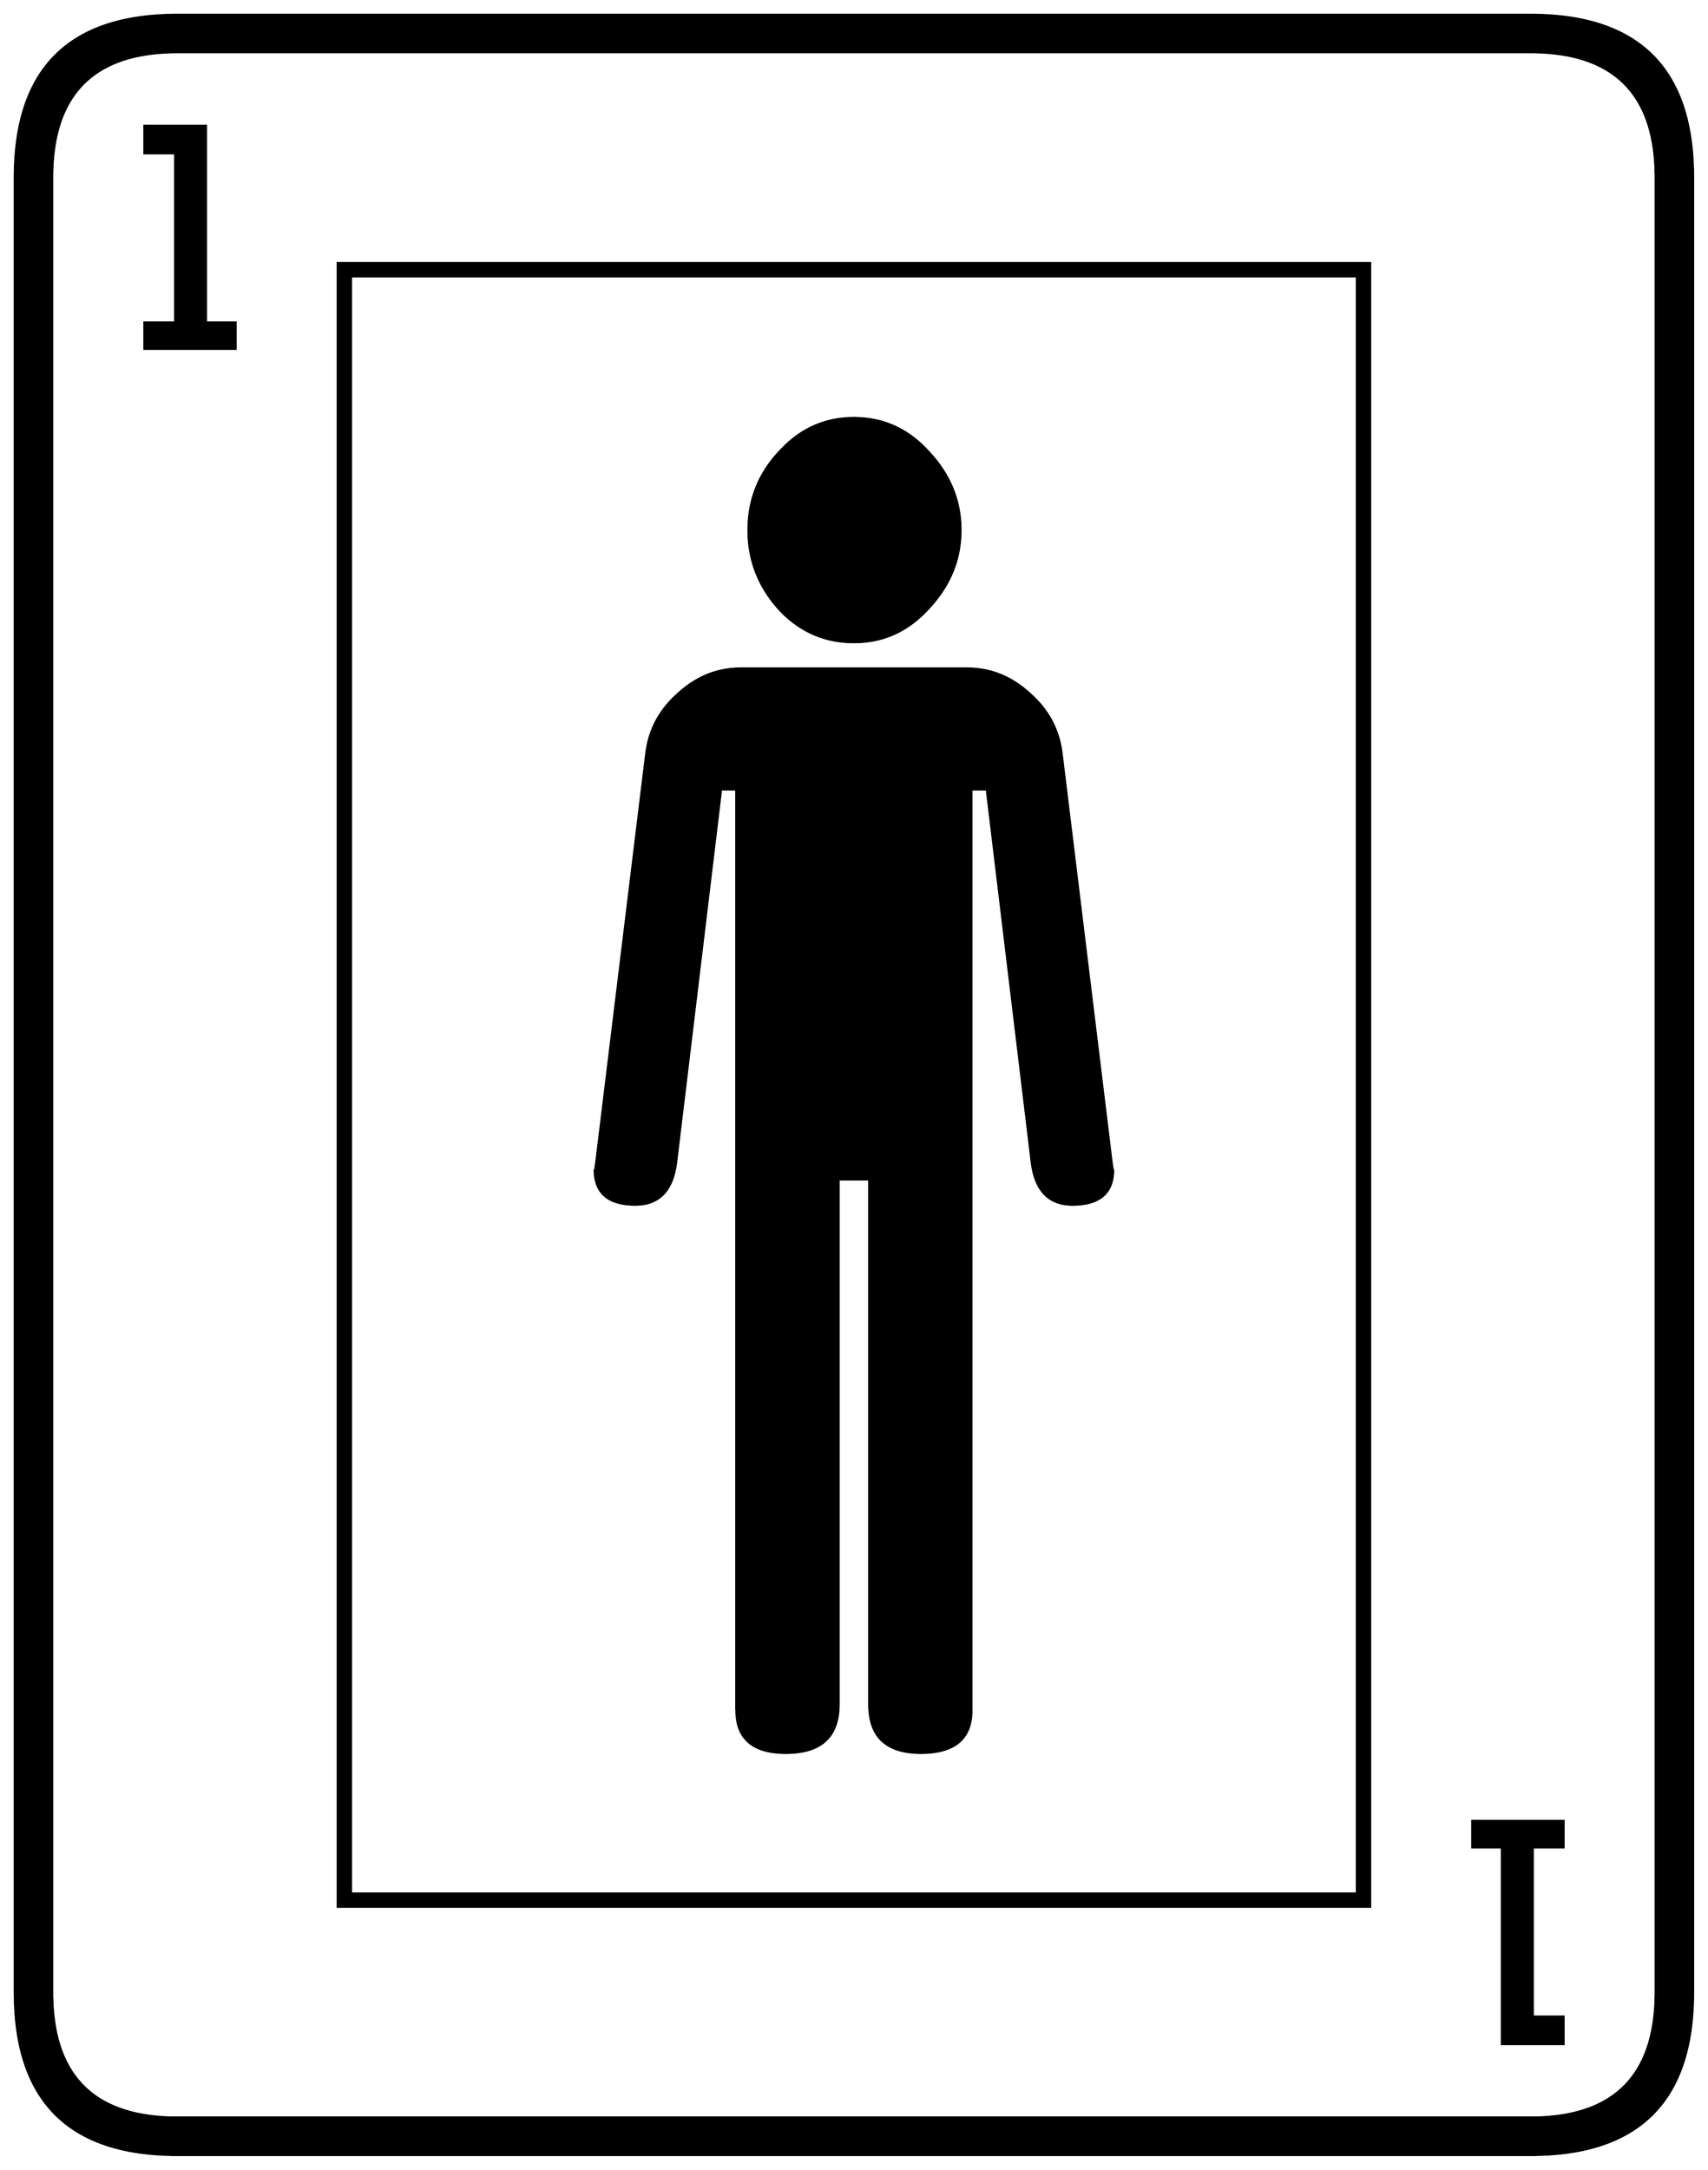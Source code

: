 


\begin{tikzpicture}[y=0.80pt, x=0.80pt, yscale=-1.0, xscale=1.0, inner sep=0pt, outer sep=0pt]
\begin{scope}[shift={(100.0,1706.0)},nonzero rule]
  \path[draw=.,fill=.,line width=1.600pt] (1578.0,244.0) .. controls
    (1578.0,342.667) and (1528.667,392.0) .. (1430.0,392.0) --
    (198.0,392.0) .. controls (99.333,392.0) and (50.0,342.667) ..
    (50.0,244.0) -- (50.0,-1408.0) .. controls (50.0,-1506.667)
    and (99.333,-1556.0) .. (198.0,-1556.0) -- (1430.0,-1556.0) ..
    controls (1528.667,-1556.0) and (1578.0,-1506.667) ..
    (1578.0,-1408.0) -- (1578.0,244.0) -- cycle(1544.0,244.0) --
    (1544.0,-1408.0) .. controls (1544.0,-1484.0) and
    (1506.0,-1522.0) .. (1430.0,-1522.0) -- (198.0,-1522.0) ..
    controls (122.0,-1522.0) and (84.0,-1484.0) ..
    (84.0,-1408.0) -- (84.0,244.0) .. controls (84.0,320.0) and
    (122.0,358.0) .. (198.0,358.0) -- (1430.0,358.0) .. controls
    (1506.0,358.0) and (1544.0,320.0) .. (1544.0,244.0) --
    cycle(251.0,-1252.0) -- (168.0,-1252.0) -- (168.0,-1276.0)
    -- (196.0,-1276.0) -- (196.0,-1430.0) -- (168.0,-1430.0) --
    (168.0,-1455.0) -- (224.0,-1455.0) -- (224.0,-1276.0) --
    (251.0,-1276.0) -- (251.0,-1252.0) -- cycle(1284.0,166.0) --
    (344.0,166.0) -- (344.0,-1330.0) -- (1284.0,-1330.0) --
    (1284.0,166.0) -- cycle(1460.0,291.0) -- (1404.0,291.0) --
    (1404.0,112.0) -- (1377.0,112.0) -- (1377.0,88.0) --
    (1460.0,88.0) -- (1460.0,112.0) -- (1432.0,112.0) --
    (1432.0,266.0) -- (1460.0,266.0) -- (1460.0,291.0) --
    cycle(1272.0,154.0) -- (1272.0,-1318.0) -- (356.0,-1318.0)
    -- (356.0,154.0) -- (1272.0,154.0) -- cycle(911.0,-1087.0)
    .. controls (911.0,-1060.333) and (901.333,-1036.667) ..
    (882.0,-1016.0) .. controls (863.333,-995.333) and
    (840.667,-985.0) .. (814.0,-985.0) .. controls (787.333,-985.0)
    and (764.667,-995.0) .. (746.0,-1015.0) .. controls
    (727.333,-1035.667) and (718.0,-1059.667) .. (718.0,-1087.0) ..
    controls (718.0,-1114.333) and (727.333,-1138.0) ..
    (746.0,-1158.0) .. controls (764.667,-1178.667) and
    (787.333,-1189.0) .. (814.0,-1189.0) .. controls
    (840.667,-1189.0) and (863.333,-1178.667) .. (882.0,-1158.0) ..
    controls (901.333,-1137.333) and (911.0,-1113.667) ..
    (911.0,-1087.0) -- cycle(1050.0,-505.0) .. controls
    (1050.0,-483.667) and (1037.667,-473.0) .. (1013.0,-473.0) ..
    controls (991.667,-473.0) and (979.333,-485.667) .. (976.0,-511.0)
    -- (935.0,-851.0) -- (921.0,-851.0) -- (921.0,-13.0) ..
    controls (921.0,13.0) and (905.667,26.0) .. (875.0,26.0) ..
    controls (843.667,26.0) and (828.0,11.333) .. (828.0,-18.0) --
    (828.0,-496.0) -- (800.0,-496.0) -- (800.0,-18.0) ..
    controls (800.0,11.333) and (784.0,26.0) .. (752.0,26.0) ..
    controls (722.0,26.0) and (707.0,13.0) .. (707.0,-13.0) --
    (707.0,-851.0) -- (693.0,-851.0) -- (652.0,-511.0) ..
    controls (648.667,-485.667) and (636.333,-473.0) .. (615.0,-473.0)
    .. controls (590.333,-473.0) and (578.0,-483.667) ..
    (578.0,-505.0) .. controls (578.0,-501.667) and (578.667,-505.333)
    .. (580.0,-516.0) -- (625.0,-884.0) .. controls
    (627.667,-905.333) and (637.333,-923.333) .. (654.0,-938.0) ..
    controls (670.667,-953.333) and (689.667,-961.0) .. (711.0,-961.0)
    -- (917.0,-961.0) .. controls (938.333,-961.0) and
    (957.333,-953.333) .. (974.0,-938.0) .. controls (990.667,-923.333)
    and (1000.333,-905.333) .. (1003.0,-884.0) -- (1048.0,-516.0) ..
    controls (1049.333,-505.333) and (1050.0,-501.667) ..
    (1050.0,-505.0) -- cycle;
\end{scope}

\end{tikzpicture}

